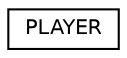 digraph "Graphical Class Hierarchy"
{
  edge [fontname="Helvetica",fontsize="10",labelfontname="Helvetica",labelfontsize="10"];
  node [fontname="Helvetica",fontsize="10",shape=record];
  rankdir="LR";
  Node1 [label="PLAYER",height=0.2,width=0.4,color="black", fillcolor="white", style="filled",URL="$structPLAYER.html"];
}
